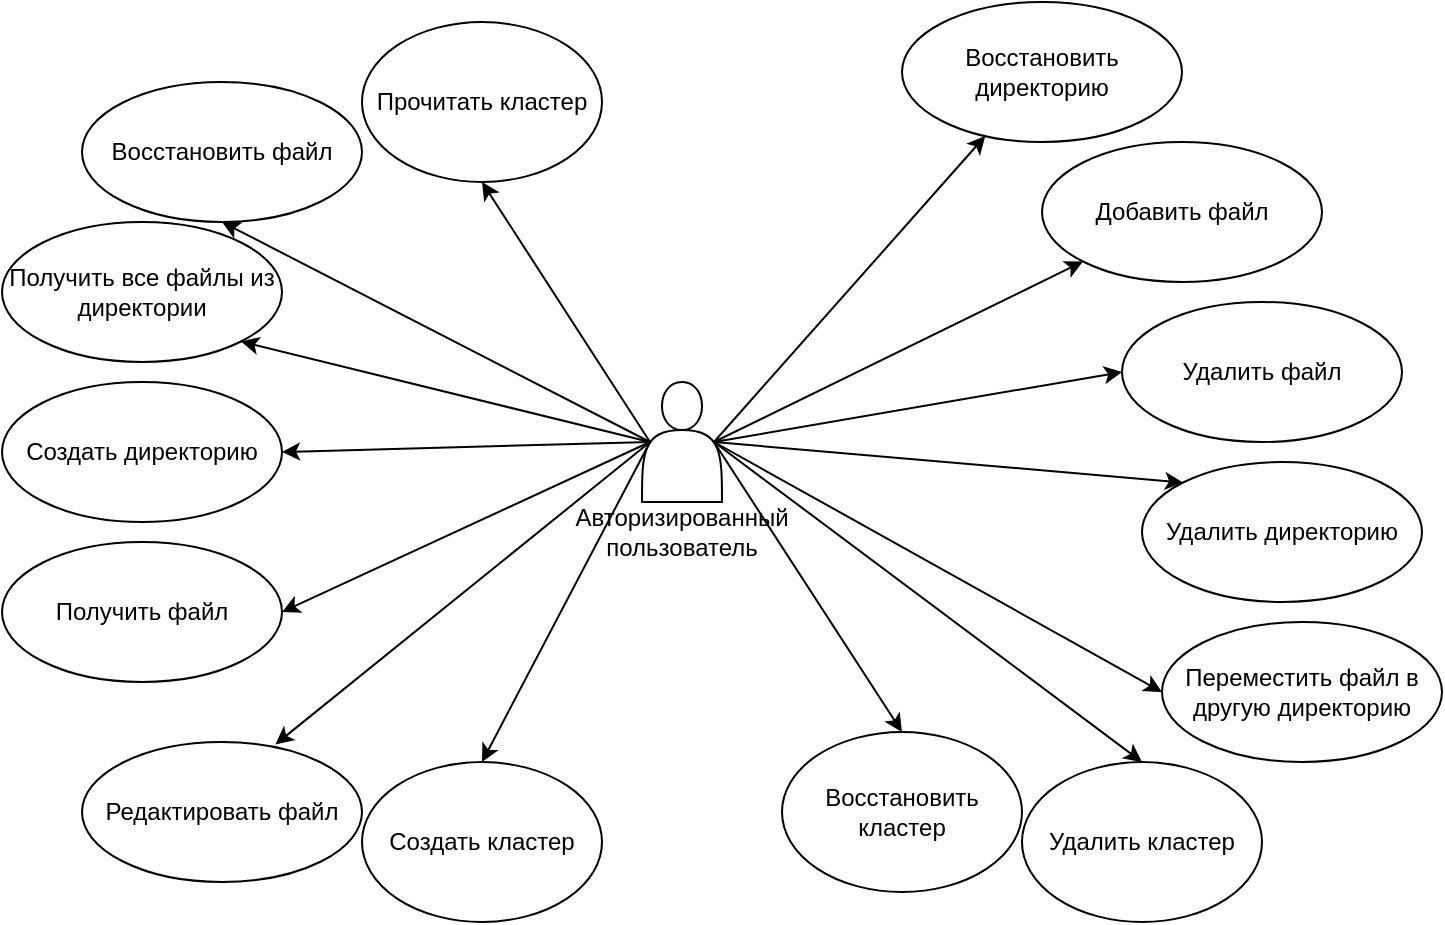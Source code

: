 <mxfile version="19.0.3" type="device"><diagram id="p34l1n6qkbbotsMarJUk" name="Страница 1"><mxGraphModel dx="878" dy="937" grid="1" gridSize="10" guides="1" tooltips="1" connect="1" arrows="1" fold="1" page="1" pageScale="1" pageWidth="827" pageHeight="1169" math="0" shadow="0"><root><mxCell id="0"/><mxCell id="1" parent="0"/><mxCell id="s3QKS2NG0ChueaDnAIPh-1" value="Авторизированный пользователь" style="shape=actor;whiteSpace=wrap;html=1;spacingBottom=-90;" parent="1" vertex="1"><mxGeometry x="340" y="380" width="40" height="60" as="geometry"/></mxCell><mxCell id="s3QKS2NG0ChueaDnAIPh-2" value="Создать директорию" style="ellipse;whiteSpace=wrap;html=1;" parent="1" vertex="1"><mxGeometry x="20" y="380" width="140" height="70" as="geometry"/></mxCell><mxCell id="s3QKS2NG0ChueaDnAIPh-3" value="" style="endArrow=classic;html=1;rounded=0;exitX=0.1;exitY=0.5;exitDx=0;exitDy=0;exitPerimeter=0;entryX=1;entryY=0.5;entryDx=0;entryDy=0;" parent="1" source="s3QKS2NG0ChueaDnAIPh-1" target="s3QKS2NG0ChueaDnAIPh-2" edge="1"><mxGeometry width="50" height="50" relative="1" as="geometry"><mxPoint x="180" y="480" as="sourcePoint"/><mxPoint x="230" y="430" as="targetPoint"/></mxGeometry></mxCell><mxCell id="s3QKS2NG0ChueaDnAIPh-4" value="Получить файл" style="ellipse;whiteSpace=wrap;html=1;" parent="1" vertex="1"><mxGeometry x="20" y="460" width="140" height="70" as="geometry"/></mxCell><mxCell id="s3QKS2NG0ChueaDnAIPh-5" value="" style="endArrow=classic;html=1;rounded=0;exitX=0.1;exitY=0.5;exitDx=0;exitDy=0;exitPerimeter=0;entryX=1;entryY=0.5;entryDx=0;entryDy=0;" parent="1" source="s3QKS2NG0ChueaDnAIPh-1" target="s3QKS2NG0ChueaDnAIPh-4" edge="1"><mxGeometry width="50" height="50" relative="1" as="geometry"><mxPoint x="180" y="490" as="sourcePoint"/><mxPoint x="230" y="440" as="targetPoint"/></mxGeometry></mxCell><mxCell id="s3QKS2NG0ChueaDnAIPh-6" value="Добавить файл" style="ellipse;whiteSpace=wrap;html=1;" parent="1" vertex="1"><mxGeometry x="540" y="260" width="140" height="70" as="geometry"/></mxCell><mxCell id="s3QKS2NG0ChueaDnAIPh-7" value="" style="endArrow=classic;html=1;rounded=0;exitX=0.9;exitY=0.5;exitDx=0;exitDy=0;exitPerimeter=0;entryX=0;entryY=1;entryDx=0;entryDy=0;" parent="1" source="s3QKS2NG0ChueaDnAIPh-1" target="s3QKS2NG0ChueaDnAIPh-6" edge="1"><mxGeometry width="50" height="50" relative="1" as="geometry"><mxPoint x="430" y="440" as="sourcePoint"/><mxPoint x="480" y="390" as="targetPoint"/></mxGeometry></mxCell><mxCell id="s3QKS2NG0ChueaDnAIPh-8" value="Удалить файл" style="ellipse;whiteSpace=wrap;html=1;" parent="1" vertex="1"><mxGeometry x="580" y="340" width="140" height="70" as="geometry"/></mxCell><mxCell id="s3QKS2NG0ChueaDnAIPh-9" value="" style="endArrow=classic;html=1;rounded=0;exitX=0.9;exitY=0.5;exitDx=0;exitDy=0;exitPerimeter=0;entryX=0;entryY=0.5;entryDx=0;entryDy=0;" parent="1" source="s3QKS2NG0ChueaDnAIPh-1" target="s3QKS2NG0ChueaDnAIPh-8" edge="1"><mxGeometry width="50" height="50" relative="1" as="geometry"><mxPoint x="400" y="560" as="sourcePoint"/><mxPoint x="450" y="510" as="targetPoint"/></mxGeometry></mxCell><mxCell id="s3QKS2NG0ChueaDnAIPh-10" value="Получить все файлы из директории" style="ellipse;whiteSpace=wrap;html=1;" parent="1" vertex="1"><mxGeometry x="20" y="300" width="140" height="70" as="geometry"/></mxCell><mxCell id="s3QKS2NG0ChueaDnAIPh-11" value="" style="endArrow=classic;html=1;rounded=0;exitX=0.1;exitY=0.5;exitDx=0;exitDy=0;exitPerimeter=0;entryX=1;entryY=1;entryDx=0;entryDy=0;" parent="1" source="s3QKS2NG0ChueaDnAIPh-1" target="s3QKS2NG0ChueaDnAIPh-10" edge="1"><mxGeometry width="50" height="50" relative="1" as="geometry"><mxPoint x="320" y="340" as="sourcePoint"/><mxPoint x="370" y="290" as="targetPoint"/></mxGeometry></mxCell><mxCell id="s3QKS2NG0ChueaDnAIPh-14" value="Удалить директорию" style="ellipse;whiteSpace=wrap;html=1;" parent="1" vertex="1"><mxGeometry x="590" y="420" width="140" height="70" as="geometry"/></mxCell><mxCell id="s3QKS2NG0ChueaDnAIPh-15" value="" style="endArrow=classic;html=1;rounded=0;exitX=0.9;exitY=0.5;exitDx=0;exitDy=0;exitPerimeter=0;entryX=0;entryY=0;entryDx=0;entryDy=0;" parent="1" source="s3QKS2NG0ChueaDnAIPh-1" target="s3QKS2NG0ChueaDnAIPh-14" edge="1"><mxGeometry width="50" height="50" relative="1" as="geometry"><mxPoint x="420" y="610" as="sourcePoint"/><mxPoint x="470" y="560" as="targetPoint"/></mxGeometry></mxCell><mxCell id="s3QKS2NG0ChueaDnAIPh-16" value="Восстановить файл" style="ellipse;whiteSpace=wrap;html=1;" parent="1" vertex="1"><mxGeometry x="60" y="230" width="140" height="70" as="geometry"/></mxCell><mxCell id="s3QKS2NG0ChueaDnAIPh-17" value="" style="endArrow=classic;html=1;rounded=0;exitX=0.1;exitY=0.5;exitDx=0;exitDy=0;exitPerimeter=0;entryX=0.5;entryY=1;entryDx=0;entryDy=0;" parent="1" source="s3QKS2NG0ChueaDnAIPh-1" target="s3QKS2NG0ChueaDnAIPh-16" edge="1"><mxGeometry width="50" height="50" relative="1" as="geometry"><mxPoint x="380" y="320" as="sourcePoint"/><mxPoint x="430" y="270" as="targetPoint"/></mxGeometry></mxCell><mxCell id="s3QKS2NG0ChueaDnAIPh-18" value="Восстановить директорию" style="ellipse;whiteSpace=wrap;html=1;" parent="1" vertex="1"><mxGeometry x="470" y="190" width="140" height="70" as="geometry"/></mxCell><mxCell id="s3QKS2NG0ChueaDnAIPh-20" value="" style="endArrow=classic;html=1;rounded=0;exitX=0.9;exitY=0.5;exitDx=0;exitDy=0;exitPerimeter=0;" parent="1" source="s3QKS2NG0ChueaDnAIPh-1" target="s3QKS2NG0ChueaDnAIPh-18" edge="1"><mxGeometry width="50" height="50" relative="1" as="geometry"><mxPoint x="380" y="380" as="sourcePoint"/><mxPoint x="430" y="330" as="targetPoint"/></mxGeometry></mxCell><mxCell id="YDeXPbUX1sdwXOo4IQXr-2" value="Редактировать файл" style="ellipse;whiteSpace=wrap;html=1;" parent="1" vertex="1"><mxGeometry x="60" y="560" width="140" height="70" as="geometry"/></mxCell><mxCell id="YDeXPbUX1sdwXOo4IQXr-3" value="" style="endArrow=classic;html=1;rounded=0;entryX=0.691;entryY=0.017;entryDx=0;entryDy=0;entryPerimeter=0;exitX=0.1;exitY=0.5;exitDx=0;exitDy=0;exitPerimeter=0;" parent="1" source="s3QKS2NG0ChueaDnAIPh-1" target="YDeXPbUX1sdwXOo4IQXr-2" edge="1"><mxGeometry width="50" height="50" relative="1" as="geometry"><mxPoint x="340" y="410" as="sourcePoint"/><mxPoint x="350" y="500" as="targetPoint"/></mxGeometry></mxCell><mxCell id="YDeXPbUX1sdwXOo4IQXr-4" value="Переместить файл в другую директорию" style="ellipse;whiteSpace=wrap;html=1;" parent="1" vertex="1"><mxGeometry x="600" y="500" width="140" height="70" as="geometry"/></mxCell><mxCell id="YDeXPbUX1sdwXOo4IQXr-5" value="" style="endArrow=classic;html=1;rounded=0;exitX=0.9;exitY=0.5;exitDx=0;exitDy=0;exitPerimeter=0;entryX=0;entryY=0.5;entryDx=0;entryDy=0;" parent="1" source="s3QKS2NG0ChueaDnAIPh-1" target="YDeXPbUX1sdwXOo4IQXr-4" edge="1"><mxGeometry width="50" height="50" relative="1" as="geometry"><mxPoint x="430" y="560" as="sourcePoint"/><mxPoint x="480" y="510" as="targetPoint"/></mxGeometry></mxCell><mxCell id="Oq9znEAptIP9LVjlYnFD-1" value="Создать кластер" style="ellipse;whiteSpace=wrap;html=1;" vertex="1" parent="1"><mxGeometry x="200" y="570" width="120" height="80" as="geometry"/></mxCell><mxCell id="Oq9znEAptIP9LVjlYnFD-2" value="" style="endArrow=classic;html=1;rounded=0;entryX=0.5;entryY=0;entryDx=0;entryDy=0;exitX=0.1;exitY=0.5;exitDx=0;exitDy=0;exitPerimeter=0;" edge="1" parent="1" source="s3QKS2NG0ChueaDnAIPh-1" target="Oq9znEAptIP9LVjlYnFD-1"><mxGeometry width="50" height="50" relative="1" as="geometry"><mxPoint x="354" y="420" as="sourcePoint"/><mxPoint x="166.74" y="571.19" as="targetPoint"/></mxGeometry></mxCell><mxCell id="Oq9znEAptIP9LVjlYnFD-3" value="Удалить кластер" style="ellipse;whiteSpace=wrap;html=1;" vertex="1" parent="1"><mxGeometry x="530" y="570" width="120" height="80" as="geometry"/></mxCell><mxCell id="Oq9znEAptIP9LVjlYnFD-4" value="" style="endArrow=classic;html=1;rounded=0;exitX=0.9;exitY=0.5;exitDx=0;exitDy=0;exitPerimeter=0;entryX=0.5;entryY=0;entryDx=0;entryDy=0;" edge="1" parent="1" source="s3QKS2NG0ChueaDnAIPh-1" target="Oq9znEAptIP9LVjlYnFD-3"><mxGeometry width="50" height="50" relative="1" as="geometry"><mxPoint x="390" y="500" as="sourcePoint"/><mxPoint x="440" y="450" as="targetPoint"/></mxGeometry></mxCell><mxCell id="Oq9znEAptIP9LVjlYnFD-5" value="Прочитать кластер" style="ellipse;whiteSpace=wrap;html=1;" vertex="1" parent="1"><mxGeometry x="200" y="200" width="120" height="80" as="geometry"/></mxCell><mxCell id="Oq9znEAptIP9LVjlYnFD-6" value="" style="endArrow=classic;html=1;rounded=0;exitX=0.1;exitY=0.5;exitDx=0;exitDy=0;exitPerimeter=0;entryX=0.5;entryY=1;entryDx=0;entryDy=0;" edge="1" parent="1" source="s3QKS2NG0ChueaDnAIPh-1" target="Oq9znEAptIP9LVjlYnFD-5"><mxGeometry width="50" height="50" relative="1" as="geometry"><mxPoint x="390" y="500" as="sourcePoint"/><mxPoint x="440" y="450" as="targetPoint"/></mxGeometry></mxCell><mxCell id="Oq9znEAptIP9LVjlYnFD-7" value="Восстановить кластер" style="ellipse;whiteSpace=wrap;html=1;" vertex="1" parent="1"><mxGeometry x="410" y="555" width="120" height="80" as="geometry"/></mxCell><mxCell id="Oq9znEAptIP9LVjlYnFD-8" value="" style="endArrow=classic;html=1;rounded=0;exitX=0.9;exitY=0.5;exitDx=0;exitDy=0;exitPerimeter=0;entryX=0.5;entryY=0;entryDx=0;entryDy=0;" edge="1" parent="1" source="s3QKS2NG0ChueaDnAIPh-1" target="Oq9znEAptIP9LVjlYnFD-7"><mxGeometry width="50" height="50" relative="1" as="geometry"><mxPoint x="390" y="500" as="sourcePoint"/><mxPoint x="440" y="450" as="targetPoint"/></mxGeometry></mxCell></root></mxGraphModel></diagram></mxfile>